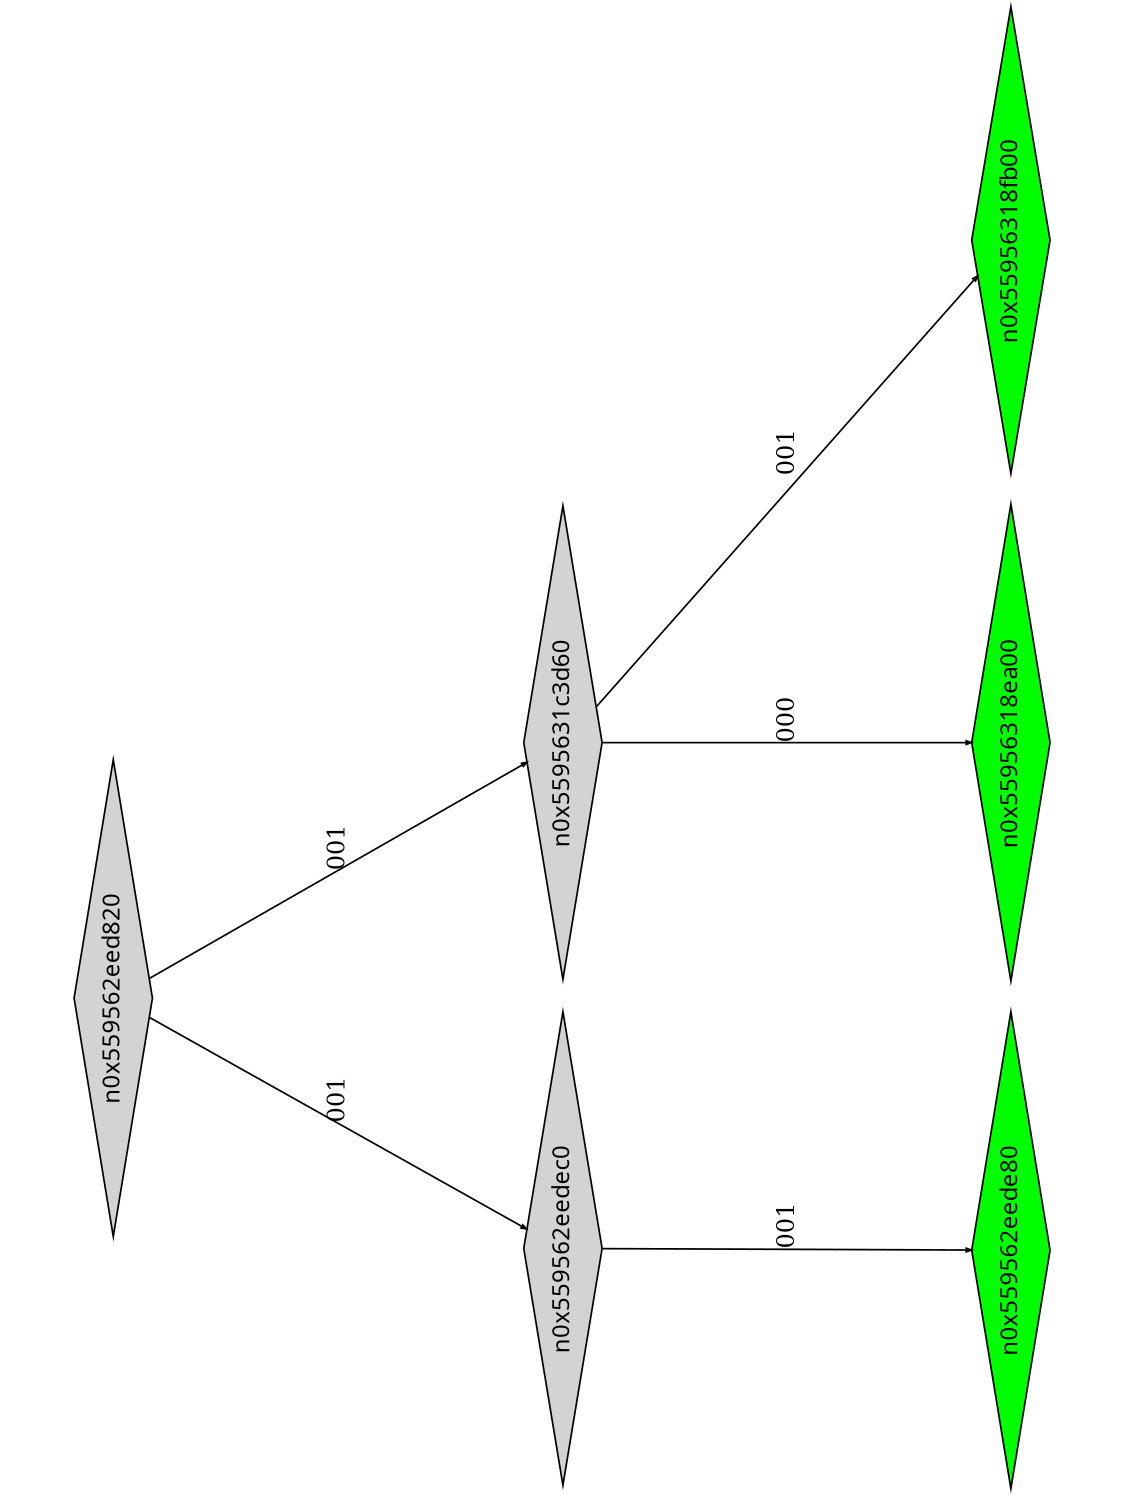 digraph G {
	size="10,7.5";
	ratio=fill;
	rotate=90;
	center = "true";
	node [style="filled",width=.1,height=.1,fontname="Terminus"]
	edge [arrowsize=.3]
	n0x559562eed820 [shape=diamond];
	n0x559562eed820 -> n0x559562eedec0 [label=001];
	n0x559562eed820 -> n0x5595631c3d60 [label=001];
	n0x5595631c3d60 [shape=diamond];
	n0x5595631c3d60 -> n0x55956318ea00 [label=000];
	n0x5595631c3d60 -> n0x55956318fb00 [label=001];
	n0x55956318fb00 [shape=diamond,fillcolor=green];
	n0x55956318ea00 [shape=diamond,fillcolor=green];
	n0x559562eedec0 [shape=diamond];
	n0x559562eedec0 -> n0x559562eede80 [label=001];
	n0x559562eede80 [shape=diamond,fillcolor=green];
}
